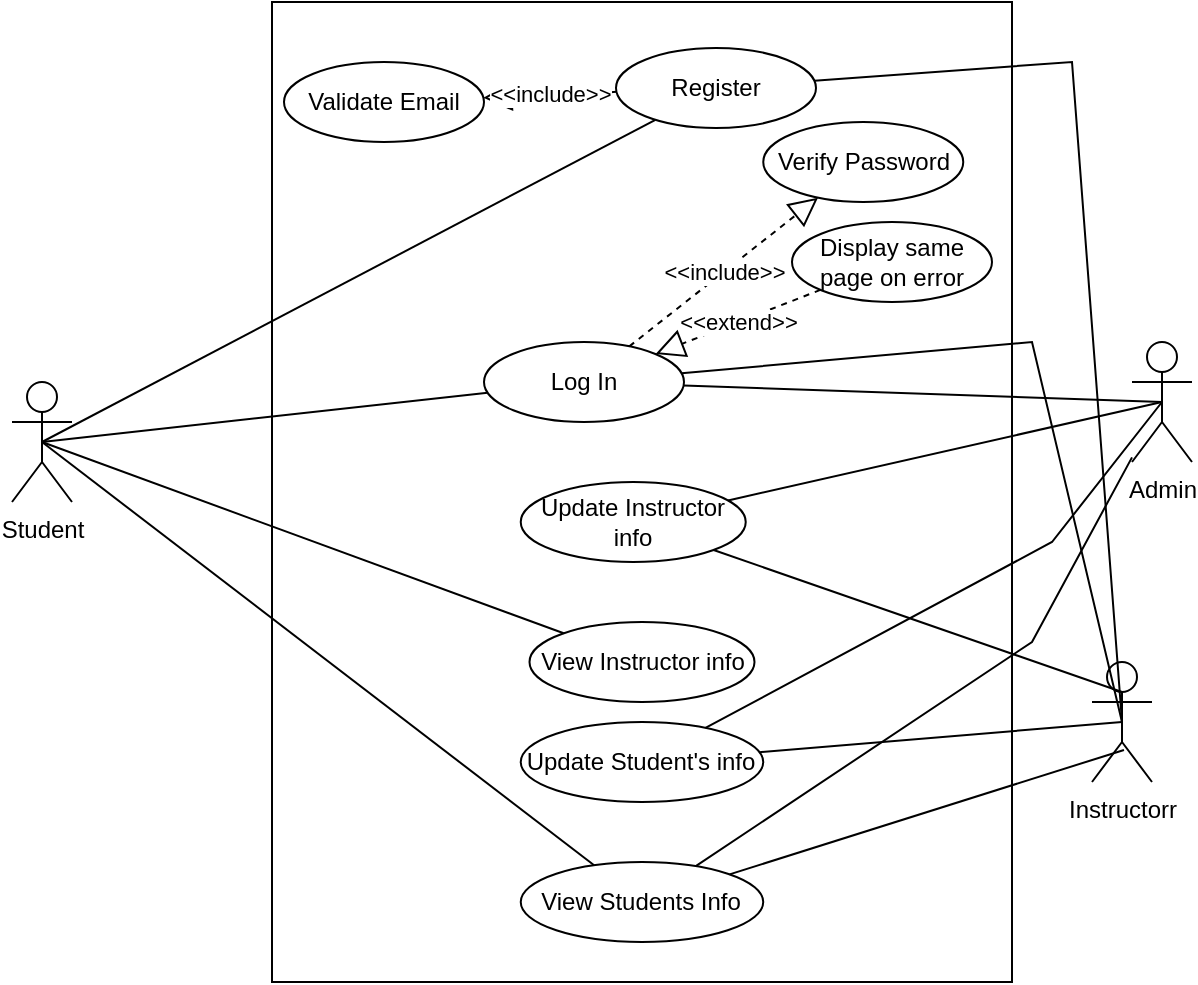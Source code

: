 <mxfile version="18.1.3" type="device"><diagram id="S7fUfxlZrAhhVqYNFlRV" name="Page-1"><mxGraphModel dx="1108" dy="593" grid="1" gridSize="10" guides="1" tooltips="1" connect="1" arrows="1" fold="1" page="1" pageScale="1" pageWidth="850" pageHeight="1100" math="0" shadow="0"><root><mxCell id="0"/><mxCell id="1" parent="0"/><mxCell id="2EVhGGqvu4lypYlPVRJi-1" value="" style="html=1;" parent="1" vertex="1"><mxGeometry x="200" y="30" width="370" height="490" as="geometry"/></mxCell><mxCell id="2EVhGGqvu4lypYlPVRJi-2" value="Student" style="shape=umlActor;verticalLabelPosition=bottom;verticalAlign=top;html=1;" parent="1" vertex="1"><mxGeometry x="70" y="220" width="30" height="60" as="geometry"/></mxCell><mxCell id="2EVhGGqvu4lypYlPVRJi-3" value="Admin" style="shape=umlActor;verticalLabelPosition=bottom;verticalAlign=top;html=1;" parent="1" vertex="1"><mxGeometry x="630" y="200" width="30" height="60" as="geometry"/></mxCell><mxCell id="2EVhGGqvu4lypYlPVRJi-4" value="Instructorr" style="shape=umlActor;verticalLabelPosition=bottom;verticalAlign=top;html=1;" parent="1" vertex="1"><mxGeometry x="610" y="360" width="30" height="60" as="geometry"/></mxCell><mxCell id="2EVhGGqvu4lypYlPVRJi-7" value="Log In" style="ellipse;whiteSpace=wrap;html=1;" parent="1" vertex="1"><mxGeometry x="306" y="200" width="100" height="40" as="geometry"/></mxCell><mxCell id="2EVhGGqvu4lypYlPVRJi-10" value="Update Instructor info" style="ellipse;whiteSpace=wrap;html=1;" parent="1" vertex="1"><mxGeometry x="324.37" y="270" width="112.5" height="40" as="geometry"/></mxCell><mxCell id="2EVhGGqvu4lypYlPVRJi-15" value="Display same page on error" style="ellipse;whiteSpace=wrap;html=1;" parent="1" vertex="1"><mxGeometry x="460" y="140" width="100" height="40" as="geometry"/></mxCell><mxCell id="2EVhGGqvu4lypYlPVRJi-16" value="Verify Password" style="ellipse;whiteSpace=wrap;html=1;" parent="1" vertex="1"><mxGeometry x="445.63" y="90" width="100" height="40" as="geometry"/></mxCell><mxCell id="2EVhGGqvu4lypYlPVRJi-17" value="&amp;lt;&amp;lt;include&amp;gt;&amp;gt;" style="endArrow=block;dashed=1;endFill=0;endSize=12;html=1;rounded=0;" parent="1" source="2EVhGGqvu4lypYlPVRJi-7" target="2EVhGGqvu4lypYlPVRJi-16" edge="1"><mxGeometry width="160" relative="1" as="geometry"><mxPoint x="340" y="250" as="sourcePoint"/><mxPoint x="500" y="250" as="targetPoint"/><Array as="points"/></mxGeometry></mxCell><mxCell id="2EVhGGqvu4lypYlPVRJi-18" value="&amp;lt;&amp;lt;extend&amp;gt;&amp;gt;" style="endArrow=block;dashed=1;endFill=0;endSize=12;html=1;rounded=0;" parent="1" source="2EVhGGqvu4lypYlPVRJi-15" target="2EVhGGqvu4lypYlPVRJi-7" edge="1"><mxGeometry width="160" relative="1" as="geometry"><mxPoint x="413.225" y="99.948" as="sourcePoint"/><mxPoint x="456.691" y="89.994" as="targetPoint"/><Array as="points"/></mxGeometry></mxCell><mxCell id="2EVhGGqvu4lypYlPVRJi-42" value="Update Student's info" style="ellipse;whiteSpace=wrap;html=1;" parent="1" vertex="1"><mxGeometry x="324.37" y="390" width="121.25" height="40" as="geometry"/></mxCell><mxCell id="MVpuOti9B1kdbdCOLLOm-1" value="" style="endArrow=none;html=1;rounded=0;exitX=0.5;exitY=0.5;exitDx=0;exitDy=0;exitPerimeter=0;" parent="1" source="2EVhGGqvu4lypYlPVRJi-2" target="2EVhGGqvu4lypYlPVRJi-7" edge="1"><mxGeometry width="50" height="50" relative="1" as="geometry"><mxPoint x="400" y="280" as="sourcePoint"/><mxPoint x="450" y="230" as="targetPoint"/></mxGeometry></mxCell><mxCell id="MVpuOti9B1kdbdCOLLOm-8" value="" style="endArrow=none;html=1;rounded=0;entryX=0.5;entryY=0.5;entryDx=0;entryDy=0;entryPerimeter=0;" parent="1" source="2EVhGGqvu4lypYlPVRJi-10" target="2EVhGGqvu4lypYlPVRJi-3" edge="1"><mxGeometry width="50" height="50" relative="1" as="geometry"><mxPoint x="187.01" y="285" as="sourcePoint"/><mxPoint x="316.63" y="187.681" as="targetPoint"/></mxGeometry></mxCell><mxCell id="MVpuOti9B1kdbdCOLLOm-10" value="" style="endArrow=none;html=1;rounded=0;entryX=0.5;entryY=0.5;entryDx=0;entryDy=0;entryPerimeter=0;" parent="1" source="2EVhGGqvu4lypYlPVRJi-42" target="2EVhGGqvu4lypYlPVRJi-3" edge="1"><mxGeometry width="50" height="50" relative="1" as="geometry"><mxPoint x="207.01" y="305" as="sourcePoint"/><mxPoint x="336.63" y="207.681" as="targetPoint"/><Array as="points"><mxPoint x="590" y="300"/></Array></mxGeometry></mxCell><mxCell id="MVpuOti9B1kdbdCOLLOm-11" value="" style="endArrow=none;html=1;rounded=0;entryX=0.5;entryY=0.5;entryDx=0;entryDy=0;entryPerimeter=0;" parent="1" source="2EVhGGqvu4lypYlPVRJi-42" target="2EVhGGqvu4lypYlPVRJi-4" edge="1"><mxGeometry width="50" height="50" relative="1" as="geometry"><mxPoint x="217.01" y="315" as="sourcePoint"/><mxPoint x="346.63" y="217.681" as="targetPoint"/></mxGeometry></mxCell><mxCell id="C8LLYTBY53dZuX9DiRh--1" value="" style="endArrow=none;html=1;rounded=0;exitX=0.5;exitY=0.5;exitDx=0;exitDy=0;exitPerimeter=0;" parent="1" source="2EVhGGqvu4lypYlPVRJi-3" target="2EVhGGqvu4lypYlPVRJi-7" edge="1"><mxGeometry width="50" height="50" relative="1" as="geometry"><mxPoint x="125" y="240" as="sourcePoint"/><mxPoint x="356.589" y="162.804" as="targetPoint"/></mxGeometry></mxCell><mxCell id="C8LLYTBY53dZuX9DiRh--2" value="" style="endArrow=none;html=1;rounded=0;exitX=0.5;exitY=0.5;exitDx=0;exitDy=0;exitPerimeter=0;" parent="1" source="2EVhGGqvu4lypYlPVRJi-4" target="2EVhGGqvu4lypYlPVRJi-7" edge="1"><mxGeometry width="50" height="50" relative="1" as="geometry"><mxPoint x="135" y="250" as="sourcePoint"/><mxPoint x="366.589" y="172.804" as="targetPoint"/><Array as="points"><mxPoint x="580" y="200"/></Array></mxGeometry></mxCell><mxCell id="C8LLYTBY53dZuX9DiRh--6" value="View Instructor info" style="ellipse;whiteSpace=wrap;html=1;" parent="1" vertex="1"><mxGeometry x="328.75" y="340" width="112.5" height="40" as="geometry"/></mxCell><mxCell id="C8LLYTBY53dZuX9DiRh--7" value="" style="endArrow=none;html=1;rounded=0;exitX=0.5;exitY=0.5;exitDx=0;exitDy=0;exitPerimeter=0;" parent="1" source="2EVhGGqvu4lypYlPVRJi-2" target="C8LLYTBY53dZuX9DiRh--6" edge="1"><mxGeometry width="50" height="50" relative="1" as="geometry"><mxPoint x="125" y="240" as="sourcePoint"/><mxPoint x="345" y="240" as="targetPoint"/></mxGeometry></mxCell><mxCell id="C8LLYTBY53dZuX9DiRh--8" value="Register" style="ellipse;whiteSpace=wrap;html=1;" parent="1" vertex="1"><mxGeometry x="372" y="53" width="100" height="40" as="geometry"/></mxCell><mxCell id="C8LLYTBY53dZuX9DiRh--9" value="" style="endArrow=none;html=1;rounded=0;exitX=0.5;exitY=0.5;exitDx=0;exitDy=0;exitPerimeter=0;" parent="1" source="2EVhGGqvu4lypYlPVRJi-2" target="C8LLYTBY53dZuX9DiRh--8" edge="1"><mxGeometry width="50" height="50" relative="1" as="geometry"><mxPoint x="125.0" y="240" as="sourcePoint"/><mxPoint x="343.412" y="181.103" as="targetPoint"/></mxGeometry></mxCell><mxCell id="C8LLYTBY53dZuX9DiRh--11" value="" style="endArrow=none;html=1;rounded=0;entryX=0.5;entryY=0.5;entryDx=0;entryDy=0;entryPerimeter=0;" parent="1" source="C8LLYTBY53dZuX9DiRh--8" target="2EVhGGqvu4lypYlPVRJi-4" edge="1"><mxGeometry width="50" height="50" relative="1" as="geometry"><mxPoint x="145.0" y="260" as="sourcePoint"/><mxPoint x="363.412" y="201.103" as="targetPoint"/><Array as="points"><mxPoint x="600" y="60"/></Array></mxGeometry></mxCell><mxCell id="C8LLYTBY53dZuX9DiRh--12" value="&amp;lt;&amp;lt;include&amp;gt;&amp;gt;" style="endArrow=block;dashed=1;endFill=0;endSize=12;html=1;rounded=0;" parent="1" source="C8LLYTBY53dZuX9DiRh--8" target="C8LLYTBY53dZuX9DiRh--13" edge="1"><mxGeometry width="160" relative="1" as="geometry"><mxPoint x="411.415" y="153.019" as="sourcePoint"/><mxPoint x="300" y="80" as="targetPoint"/><Array as="points"/></mxGeometry></mxCell><mxCell id="C8LLYTBY53dZuX9DiRh--13" value="Validate Email" style="ellipse;whiteSpace=wrap;html=1;" parent="1" vertex="1"><mxGeometry x="206" y="60" width="100" height="40" as="geometry"/></mxCell><mxCell id="YaU2evdQrSl2Z0nB-LD5-2" value="" style="endArrow=none;html=1;rounded=0;entryX=0.5;entryY=0.25;entryDx=0;entryDy=0;entryPerimeter=0;" parent="1" source="2EVhGGqvu4lypYlPVRJi-10" target="2EVhGGqvu4lypYlPVRJi-4" edge="1"><mxGeometry width="50" height="50" relative="1" as="geometry"><mxPoint x="400" y="330" as="sourcePoint"/><mxPoint x="450" y="280" as="targetPoint"/></mxGeometry></mxCell><mxCell id="YaU2evdQrSl2Z0nB-LD5-4" value="View Students Info" style="ellipse;whiteSpace=wrap;html=1;" parent="1" vertex="1"><mxGeometry x="324.37" y="460" width="121.25" height="40" as="geometry"/></mxCell><mxCell id="YaU2evdQrSl2Z0nB-LD5-5" value="" style="endArrow=none;html=1;rounded=0;entryX=0.533;entryY=0.733;entryDx=0;entryDy=0;entryPerimeter=0;" parent="1" source="YaU2evdQrSl2Z0nB-LD5-4" target="2EVhGGqvu4lypYlPVRJi-4" edge="1"><mxGeometry relative="1" as="geometry"><mxPoint x="340" y="310" as="sourcePoint"/><mxPoint x="500" y="310" as="targetPoint"/></mxGeometry></mxCell><mxCell id="YaU2evdQrSl2Z0nB-LD5-6" value="" style="endArrow=none;html=1;rounded=0;exitX=0.5;exitY=0.5;exitDx=0;exitDy=0;exitPerimeter=0;" parent="1" source="2EVhGGqvu4lypYlPVRJi-2" target="YaU2evdQrSl2Z0nB-LD5-4" edge="1"><mxGeometry relative="1" as="geometry"><mxPoint x="340" y="310" as="sourcePoint"/><mxPoint x="500" y="310" as="targetPoint"/></mxGeometry></mxCell><mxCell id="YaU2evdQrSl2Z0nB-LD5-7" value="" style="endArrow=none;html=1;rounded=0;" parent="1" source="YaU2evdQrSl2Z0nB-LD5-4" target="2EVhGGqvu4lypYlPVRJi-3" edge="1"><mxGeometry relative="1" as="geometry"><mxPoint x="340" y="310" as="sourcePoint"/><mxPoint x="500" y="310" as="targetPoint"/><Array as="points"><mxPoint x="580" y="350"/></Array></mxGeometry></mxCell></root></mxGraphModel></diagram></mxfile>